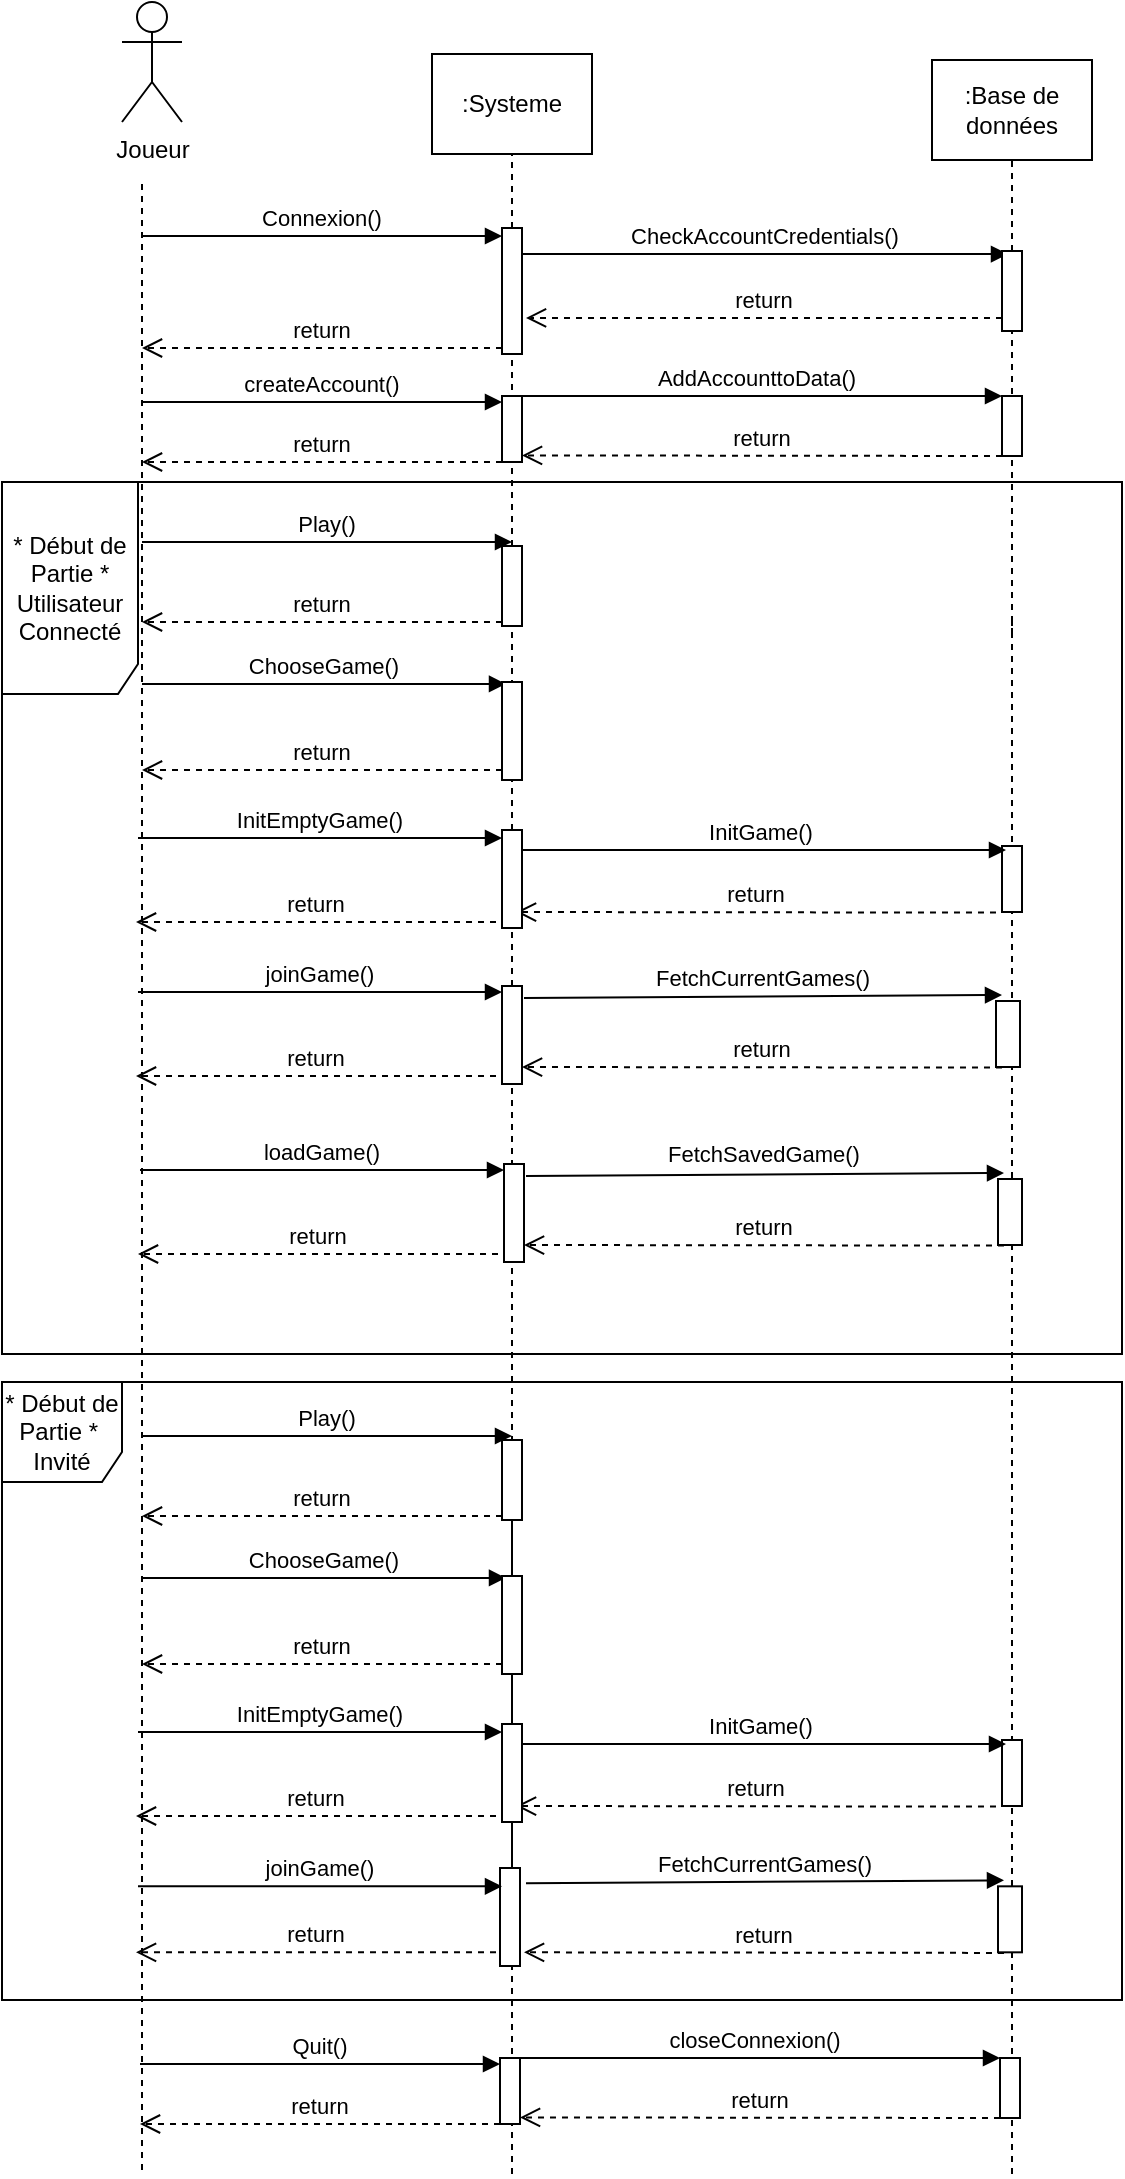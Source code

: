 <mxfile version="13.7.7" type="gitlab">
  <diagram id="kgpKYQtTHZ0yAKxKKP6v" name="Page-1">
    <mxGraphModel dx="981" dy="574" grid="0" gridSize="10" guides="1" tooltips="1" connect="1" arrows="1" fold="1" page="1" pageScale="1" pageWidth="850" pageHeight="1100" background="#ffffff" math="0" shadow="0">
      <root>
        <mxCell id="0" />
        <mxCell id="1" parent="0" />
        <mxCell id="LkClCWV3-tZvklI0jkfO-59" value="* Début de Partie *&amp;nbsp;&lt;br&gt;Invité" style="shape=umlFrame;whiteSpace=wrap;html=1;fillColor=none;width=60;height=50;" parent="1" vertex="1">
          <mxGeometry x="10" y="700" width="560" height="309" as="geometry" />
        </mxCell>
        <mxCell id="LkClCWV3-tZvklI0jkfO-49" value="* Début de Partie * Utilisateur Connecté" style="shape=umlFrame;whiteSpace=wrap;html=1;fillColor=none;width=68;height=106;" parent="1" vertex="1">
          <mxGeometry x="10" y="250" width="560" height="436" as="geometry" />
        </mxCell>
        <mxCell id="LkClCWV3-tZvklI0jkfO-1" value="Joueur" style="shape=umlActor;verticalLabelPosition=bottom;verticalAlign=top;html=1;outlineConnect=0;" parent="1" vertex="1">
          <mxGeometry x="70" y="10" width="30" height="60" as="geometry" />
        </mxCell>
        <mxCell id="LkClCWV3-tZvklI0jkfO-3" value="Connexion()" style="verticalAlign=bottom;endArrow=block;entryX=0;entryY=0;shadow=0;strokeWidth=1;" parent="1" edge="1">
          <mxGeometry relative="1" as="geometry">
            <mxPoint x="80" y="127" as="sourcePoint" />
            <mxPoint x="260" y="127.0" as="targetPoint" />
          </mxGeometry>
        </mxCell>
        <mxCell id="LkClCWV3-tZvklI0jkfO-4" value="return" style="verticalAlign=bottom;endArrow=open;dashed=1;endSize=8;shadow=0;strokeWidth=1;entryX=1.2;entryY=0.714;entryDx=0;entryDy=0;entryPerimeter=0;" parent="1" source="NwIOa7d9pvwit4-bKOf0-4" target="LkClCWV3-tZvklI0jkfO-11" edge="1">
          <mxGeometry relative="1" as="geometry">
            <mxPoint x="270" y="179" as="targetPoint" />
            <mxPoint x="450" y="179.0" as="sourcePoint" />
          </mxGeometry>
        </mxCell>
        <mxCell id="LkClCWV3-tZvklI0jkfO-6" value="" style="endArrow=none;dashed=1;html=1;" parent="1" edge="1">
          <mxGeometry width="50" height="50" relative="1" as="geometry">
            <mxPoint x="80" y="1094" as="sourcePoint" />
            <mxPoint x="80" y="100" as="targetPoint" />
          </mxGeometry>
        </mxCell>
        <mxCell id="LkClCWV3-tZvklI0jkfO-10" value="" style="endArrow=none;dashed=1;html=1;" parent="1" source="LkClCWV3-tZvklI0jkfO-11" edge="1">
          <mxGeometry width="50" height="50" relative="1" as="geometry">
            <mxPoint x="265" y="350" as="sourcePoint" />
            <mxPoint x="265" y="80" as="targetPoint" />
          </mxGeometry>
        </mxCell>
        <mxCell id="LkClCWV3-tZvklI0jkfO-11" value="" style="points=[];perimeter=orthogonalPerimeter;rounded=0;shadow=0;strokeWidth=1;" parent="1" vertex="1">
          <mxGeometry x="260" y="123" width="10" height="63" as="geometry" />
        </mxCell>
        <mxCell id="LkClCWV3-tZvklI0jkfO-12" value="" style="endArrow=none;dashed=1;html=1;" parent="1" source="NwIOa7d9pvwit4-bKOf0-10" target="LkClCWV3-tZvklI0jkfO-11" edge="1">
          <mxGeometry width="50" height="50" relative="1" as="geometry">
            <mxPoint x="265" y="660" as="sourcePoint" />
            <mxPoint x="265" y="80" as="targetPoint" />
          </mxGeometry>
        </mxCell>
        <mxCell id="LkClCWV3-tZvklI0jkfO-13" value=":Base de données" style="rounded=0;whiteSpace=wrap;html=1;" parent="1" vertex="1">
          <mxGeometry x="475" y="39" width="80" height="50" as="geometry" />
        </mxCell>
        <mxCell id="LkClCWV3-tZvklI0jkfO-15" value="" style="endArrow=none;dashed=1;html=1;" parent="1" source="NwIOa7d9pvwit4-bKOf0-4" edge="1">
          <mxGeometry width="50" height="50" relative="1" as="geometry">
            <mxPoint x="515" y="350" as="sourcePoint" />
            <mxPoint x="515" y="88" as="targetPoint" />
          </mxGeometry>
        </mxCell>
        <mxCell id="LkClCWV3-tZvklI0jkfO-17" value="" style="endArrow=none;dashed=1;html=1;" parent="1" edge="1">
          <mxGeometry width="50" height="50" relative="1" as="geometry">
            <mxPoint x="515" y="1096" as="sourcePoint" />
            <mxPoint x="515" y="320" as="targetPoint" />
          </mxGeometry>
        </mxCell>
        <mxCell id="LkClCWV3-tZvklI0jkfO-18" value=":Systeme" style="rounded=0;whiteSpace=wrap;html=1;" parent="1" vertex="1">
          <mxGeometry x="225" y="36" width="80" height="50" as="geometry" />
        </mxCell>
        <mxCell id="LkClCWV3-tZvklI0jkfO-26" value="createAccount()" style="verticalAlign=bottom;endArrow=block;entryX=0;entryY=0;shadow=0;strokeWidth=1;" parent="1" edge="1">
          <mxGeometry relative="1" as="geometry">
            <mxPoint x="80" y="210" as="sourcePoint" />
            <mxPoint x="260" y="210.0" as="targetPoint" />
          </mxGeometry>
        </mxCell>
        <mxCell id="LkClCWV3-tZvklI0jkfO-27" value="return" style="verticalAlign=bottom;endArrow=open;dashed=1;endSize=8;exitX=0;exitY=0.95;shadow=0;strokeWidth=1;" parent="1" edge="1">
          <mxGeometry relative="1" as="geometry">
            <mxPoint x="80" y="240" as="targetPoint" />
            <mxPoint x="260" y="240.0" as="sourcePoint" />
          </mxGeometry>
        </mxCell>
        <mxCell id="LkClCWV3-tZvklI0jkfO-28" value="" style="points=[];perimeter=orthogonalPerimeter;rounded=0;shadow=0;strokeWidth=1;" parent="1" vertex="1">
          <mxGeometry x="260" y="207" width="10" height="33" as="geometry" />
        </mxCell>
        <mxCell id="LkClCWV3-tZvklI0jkfO-30" value="Play()" style="verticalAlign=bottom;endArrow=block;shadow=0;strokeWidth=1;" parent="1" edge="1">
          <mxGeometry relative="1" as="geometry">
            <mxPoint x="80" y="280" as="sourcePoint" />
            <mxPoint x="265" y="280" as="targetPoint" />
            <Array as="points" />
            <mxPoint as="offset" />
          </mxGeometry>
        </mxCell>
        <mxCell id="LkClCWV3-tZvklI0jkfO-31" value="return" style="verticalAlign=bottom;endArrow=open;dashed=1;endSize=8;shadow=0;strokeWidth=1;" parent="1" source="NwIOa7d9pvwit4-bKOf0-10" edge="1">
          <mxGeometry relative="1" as="geometry">
            <mxPoint x="80" y="320" as="targetPoint" />
            <mxPoint x="510" y="320" as="sourcePoint" />
          </mxGeometry>
        </mxCell>
        <mxCell id="LkClCWV3-tZvklI0jkfO-35" value="" style="points=[];perimeter=orthogonalPerimeter;rounded=0;shadow=0;strokeWidth=1;" parent="1" vertex="1">
          <mxGeometry x="510" y="432" width="10" height="33" as="geometry" />
        </mxCell>
        <mxCell id="LkClCWV3-tZvklI0jkfO-43" value="" style="endArrow=none;dashed=1;html=1;" parent="1" edge="1">
          <mxGeometry width="50" height="50" relative="1" as="geometry">
            <mxPoint x="265" y="1096" as="sourcePoint" />
            <mxPoint x="265" y="550" as="targetPoint" />
          </mxGeometry>
        </mxCell>
        <mxCell id="NwIOa7d9pvwit4-bKOf0-3" value="CheckAccountCredentials()" style="verticalAlign=bottom;endArrow=block;entryX=0.3;entryY=0.038;shadow=0;strokeWidth=1;entryDx=0;entryDy=0;entryPerimeter=0;" parent="1" target="NwIOa7d9pvwit4-bKOf0-4" edge="1">
          <mxGeometry relative="1" as="geometry">
            <mxPoint x="270" y="136" as="sourcePoint" />
            <mxPoint x="450" y="137.0" as="targetPoint" />
          </mxGeometry>
        </mxCell>
        <mxCell id="NwIOa7d9pvwit4-bKOf0-4" value="" style="points=[];perimeter=orthogonalPerimeter;rounded=0;shadow=0;strokeWidth=1;" parent="1" vertex="1">
          <mxGeometry x="510" y="134.5" width="10" height="40" as="geometry" />
        </mxCell>
        <mxCell id="NwIOa7d9pvwit4-bKOf0-5" value="" style="endArrow=none;dashed=1;html=1;" parent="1" target="NwIOa7d9pvwit4-bKOf0-4" edge="1">
          <mxGeometry width="50" height="50" relative="1" as="geometry">
            <mxPoint x="515" y="326" as="sourcePoint" />
            <mxPoint x="515" y="88" as="targetPoint" />
          </mxGeometry>
        </mxCell>
        <mxCell id="NwIOa7d9pvwit4-bKOf0-6" value="return" style="verticalAlign=bottom;endArrow=open;dashed=1;endSize=8;exitX=0;exitY=0.95;shadow=0;strokeWidth=1;" parent="1" edge="1">
          <mxGeometry relative="1" as="geometry">
            <mxPoint x="80" y="183" as="targetPoint" />
            <mxPoint x="260" y="183.0" as="sourcePoint" />
          </mxGeometry>
        </mxCell>
        <mxCell id="NwIOa7d9pvwit4-bKOf0-7" value="AddAccounttoData()" style="verticalAlign=bottom;endArrow=block;entryX=0;entryY=0;shadow=0;strokeWidth=1;" parent="1" edge="1">
          <mxGeometry relative="1" as="geometry">
            <mxPoint x="265" y="207" as="sourcePoint" />
            <mxPoint x="510" y="207.0" as="targetPoint" />
          </mxGeometry>
        </mxCell>
        <mxCell id="NwIOa7d9pvwit4-bKOf0-8" value="return" style="verticalAlign=bottom;endArrow=open;dashed=1;endSize=8;exitX=0;exitY=0.95;shadow=0;strokeWidth=1;entryX=1;entryY=0.9;entryDx=0;entryDy=0;entryPerimeter=0;" parent="1" target="LkClCWV3-tZvklI0jkfO-28" edge="1">
          <mxGeometry relative="1" as="geometry">
            <mxPoint x="330" y="237" as="targetPoint" />
            <mxPoint x="510" y="237.0" as="sourcePoint" />
          </mxGeometry>
        </mxCell>
        <mxCell id="NwIOa7d9pvwit4-bKOf0-9" value="" style="points=[];perimeter=orthogonalPerimeter;rounded=0;shadow=0;strokeWidth=1;" parent="1" vertex="1">
          <mxGeometry x="510" y="207" width="10" height="30" as="geometry" />
        </mxCell>
        <mxCell id="NwIOa7d9pvwit4-bKOf0-10" value="" style="points=[];perimeter=orthogonalPerimeter;rounded=0;shadow=0;strokeWidth=1;" parent="1" vertex="1">
          <mxGeometry x="260" y="282" width="10" height="40" as="geometry" />
        </mxCell>
        <mxCell id="NwIOa7d9pvwit4-bKOf0-11" value="" style="endArrow=none;dashed=1;html=1;" parent="1" source="NwIOa7d9pvwit4-bKOf0-17" target="NwIOa7d9pvwit4-bKOf0-10" edge="1">
          <mxGeometry width="50" height="50" relative="1" as="geometry">
            <mxPoint x="265" y="520" as="sourcePoint" />
            <mxPoint x="265" y="186" as="targetPoint" />
          </mxGeometry>
        </mxCell>
        <mxCell id="NwIOa7d9pvwit4-bKOf0-12" value="ChooseGame()" style="verticalAlign=bottom;endArrow=block;shadow=0;strokeWidth=1;entryX=0.2;entryY=0.02;entryDx=0;entryDy=0;entryPerimeter=0;" parent="1" target="NwIOa7d9pvwit4-bKOf0-14" edge="1">
          <mxGeometry relative="1" as="geometry">
            <mxPoint x="80" y="351" as="sourcePoint" />
            <mxPoint x="265" y="354" as="targetPoint" />
            <Array as="points" />
            <mxPoint as="offset" />
          </mxGeometry>
        </mxCell>
        <mxCell id="NwIOa7d9pvwit4-bKOf0-13" value="return" style="verticalAlign=bottom;endArrow=open;dashed=1;endSize=8;shadow=0;strokeWidth=1;" parent="1" source="NwIOa7d9pvwit4-bKOf0-14" edge="1">
          <mxGeometry relative="1" as="geometry">
            <mxPoint x="80" y="394" as="targetPoint" />
            <mxPoint x="510" y="394" as="sourcePoint" />
          </mxGeometry>
        </mxCell>
        <mxCell id="NwIOa7d9pvwit4-bKOf0-14" value="" style="points=[];perimeter=orthogonalPerimeter;rounded=0;shadow=0;strokeWidth=1;" parent="1" vertex="1">
          <mxGeometry x="260" y="350" width="10" height="49" as="geometry" />
        </mxCell>
        <mxCell id="NwIOa7d9pvwit4-bKOf0-15" value="InitGame()" style="verticalAlign=bottom;endArrow=block;entryX=0;entryY=0;shadow=0;strokeWidth=1;" parent="1" edge="1">
          <mxGeometry relative="1" as="geometry">
            <mxPoint x="267" y="434" as="sourcePoint" />
            <mxPoint x="512" y="434.0" as="targetPoint" />
          </mxGeometry>
        </mxCell>
        <mxCell id="NwIOa7d9pvwit4-bKOf0-16" value="return" style="verticalAlign=bottom;endArrow=open;dashed=1;endSize=8;exitX=0;exitY=0.95;shadow=0;strokeWidth=1;entryX=1;entryY=0.9;entryDx=0;entryDy=0;entryPerimeter=0;" parent="1" edge="1">
          <mxGeometry relative="1" as="geometry">
            <mxPoint x="267" y="465.0" as="targetPoint" />
            <mxPoint x="507" y="465.3" as="sourcePoint" />
          </mxGeometry>
        </mxCell>
        <mxCell id="NwIOa7d9pvwit4-bKOf0-17" value="" style="points=[];perimeter=orthogonalPerimeter;rounded=0;shadow=0;strokeWidth=1;" parent="1" vertex="1">
          <mxGeometry x="260" y="424" width="10" height="49" as="geometry" />
        </mxCell>
        <mxCell id="NwIOa7d9pvwit4-bKOf0-18" value="" style="endArrow=none;dashed=1;html=1;" parent="1" target="NwIOa7d9pvwit4-bKOf0-17" edge="1">
          <mxGeometry width="50" height="50" relative="1" as="geometry">
            <mxPoint x="265" y="520" as="sourcePoint" />
            <mxPoint x="265" y="322" as="targetPoint" />
          </mxGeometry>
        </mxCell>
        <mxCell id="NwIOa7d9pvwit4-bKOf0-19" value="InitEmptyGame()" style="verticalAlign=bottom;endArrow=block;shadow=0;strokeWidth=1;entryX=0.2;entryY=0.02;entryDx=0;entryDy=0;entryPerimeter=0;" parent="1" edge="1">
          <mxGeometry relative="1" as="geometry">
            <mxPoint x="78" y="428.02" as="sourcePoint" />
            <mxPoint x="260" y="428" as="targetPoint" />
            <Array as="points" />
            <mxPoint as="offset" />
          </mxGeometry>
        </mxCell>
        <mxCell id="NwIOa7d9pvwit4-bKOf0-20" value="return" style="verticalAlign=bottom;endArrow=open;dashed=1;endSize=8;shadow=0;strokeWidth=1;" parent="1" edge="1">
          <mxGeometry relative="1" as="geometry">
            <mxPoint x="77" y="470" as="targetPoint" />
            <mxPoint x="257" y="470" as="sourcePoint" />
          </mxGeometry>
        </mxCell>
        <mxCell id="TH6nzmVZ2wGRoc9XE--y-1" value="" style="points=[];perimeter=orthogonalPerimeter;rounded=0;shadow=0;strokeWidth=1;" vertex="1" parent="1">
          <mxGeometry x="260" y="502" width="10" height="49" as="geometry" />
        </mxCell>
        <mxCell id="TH6nzmVZ2wGRoc9XE--y-2" value="joinGame()" style="verticalAlign=bottom;endArrow=block;shadow=0;strokeWidth=1;entryX=0.2;entryY=0.02;entryDx=0;entryDy=0;entryPerimeter=0;" edge="1" parent="1">
          <mxGeometry relative="1" as="geometry">
            <mxPoint x="78" y="505.02" as="sourcePoint" />
            <mxPoint x="260" y="505" as="targetPoint" />
            <Array as="points" />
            <mxPoint as="offset" />
          </mxGeometry>
        </mxCell>
        <mxCell id="TH6nzmVZ2wGRoc9XE--y-3" value="return" style="verticalAlign=bottom;endArrow=open;dashed=1;endSize=8;shadow=0;strokeWidth=1;" edge="1" parent="1">
          <mxGeometry relative="1" as="geometry">
            <mxPoint x="77" y="547" as="targetPoint" />
            <mxPoint x="257" y="547" as="sourcePoint" />
          </mxGeometry>
        </mxCell>
        <mxCell id="TH6nzmVZ2wGRoc9XE--y-4" value="" style="points=[];perimeter=orthogonalPerimeter;rounded=0;shadow=0;strokeWidth=1;" vertex="1" parent="1">
          <mxGeometry x="507" y="509.5" width="12" height="33" as="geometry" />
        </mxCell>
        <mxCell id="TH6nzmVZ2wGRoc9XE--y-5" value="FetchCurrentGames()" style="verticalAlign=bottom;endArrow=block;shadow=0;strokeWidth=1;exitX=1.1;exitY=0.122;exitDx=0;exitDy=0;exitPerimeter=0;" edge="1" parent="1" source="TH6nzmVZ2wGRoc9XE--y-1">
          <mxGeometry relative="1" as="geometry">
            <mxPoint x="270" y="506" as="sourcePoint" />
            <mxPoint x="510" y="506.5" as="targetPoint" />
          </mxGeometry>
        </mxCell>
        <mxCell id="TH6nzmVZ2wGRoc9XE--y-6" value="return" style="verticalAlign=bottom;endArrow=open;dashed=1;endSize=8;exitX=0;exitY=0.95;shadow=0;strokeWidth=1;entryX=1;entryY=0.9;entryDx=0;entryDy=0;entryPerimeter=0;" edge="1" parent="1">
          <mxGeometry relative="1" as="geometry">
            <mxPoint x="270" y="542.5" as="targetPoint" />
            <mxPoint x="510" y="542.8" as="sourcePoint" />
          </mxGeometry>
        </mxCell>
        <mxCell id="TH6nzmVZ2wGRoc9XE--y-8" value="" style="points=[];perimeter=orthogonalPerimeter;rounded=0;shadow=0;strokeWidth=1;" vertex="1" parent="1">
          <mxGeometry x="261" y="591" width="10" height="49" as="geometry" />
        </mxCell>
        <mxCell id="TH6nzmVZ2wGRoc9XE--y-9" value="loadGame()" style="verticalAlign=bottom;endArrow=block;shadow=0;strokeWidth=1;entryX=0.2;entryY=0.02;entryDx=0;entryDy=0;entryPerimeter=0;" edge="1" parent="1">
          <mxGeometry relative="1" as="geometry">
            <mxPoint x="79" y="594.02" as="sourcePoint" />
            <mxPoint x="261" y="594" as="targetPoint" />
            <Array as="points" />
            <mxPoint as="offset" />
          </mxGeometry>
        </mxCell>
        <mxCell id="TH6nzmVZ2wGRoc9XE--y-10" value="return" style="verticalAlign=bottom;endArrow=open;dashed=1;endSize=8;shadow=0;strokeWidth=1;" edge="1" parent="1">
          <mxGeometry relative="1" as="geometry">
            <mxPoint x="78" y="636" as="targetPoint" />
            <mxPoint x="258" y="636" as="sourcePoint" />
          </mxGeometry>
        </mxCell>
        <mxCell id="TH6nzmVZ2wGRoc9XE--y-11" value="" style="points=[];perimeter=orthogonalPerimeter;rounded=0;shadow=0;strokeWidth=1;" vertex="1" parent="1">
          <mxGeometry x="508" y="598.5" width="12" height="33" as="geometry" />
        </mxCell>
        <mxCell id="TH6nzmVZ2wGRoc9XE--y-12" value="FetchSavedGame()" style="verticalAlign=bottom;endArrow=block;shadow=0;strokeWidth=1;exitX=1.1;exitY=0.122;exitDx=0;exitDy=0;exitPerimeter=0;" edge="1" parent="1" source="TH6nzmVZ2wGRoc9XE--y-8">
          <mxGeometry x="-0.004" y="1" relative="1" as="geometry">
            <mxPoint x="271" y="595" as="sourcePoint" />
            <mxPoint x="511" y="595.5" as="targetPoint" />
            <mxPoint as="offset" />
          </mxGeometry>
        </mxCell>
        <mxCell id="TH6nzmVZ2wGRoc9XE--y-13" value="return" style="verticalAlign=bottom;endArrow=open;dashed=1;endSize=8;exitX=0;exitY=0.95;shadow=0;strokeWidth=1;entryX=1;entryY=0.9;entryDx=0;entryDy=0;entryPerimeter=0;" edge="1" parent="1">
          <mxGeometry relative="1" as="geometry">
            <mxPoint x="271" y="631.5" as="targetPoint" />
            <mxPoint x="511" y="631.8" as="sourcePoint" />
          </mxGeometry>
        </mxCell>
        <mxCell id="TH6nzmVZ2wGRoc9XE--y-14" value="Play()" style="verticalAlign=bottom;endArrow=block;shadow=0;strokeWidth=1;" edge="1" parent="1">
          <mxGeometry relative="1" as="geometry">
            <mxPoint x="80" y="727" as="sourcePoint" />
            <mxPoint x="265" y="727" as="targetPoint" />
            <Array as="points" />
            <mxPoint as="offset" />
          </mxGeometry>
        </mxCell>
        <mxCell id="TH6nzmVZ2wGRoc9XE--y-15" value="return" style="verticalAlign=bottom;endArrow=open;dashed=1;endSize=8;shadow=0;strokeWidth=1;" edge="1" parent="1" source="TH6nzmVZ2wGRoc9XE--y-17">
          <mxGeometry relative="1" as="geometry">
            <mxPoint x="80" y="767" as="targetPoint" />
            <mxPoint x="510" y="767" as="sourcePoint" />
          </mxGeometry>
        </mxCell>
        <mxCell id="TH6nzmVZ2wGRoc9XE--y-16" value="" style="points=[];perimeter=orthogonalPerimeter;rounded=0;shadow=0;strokeWidth=1;" vertex="1" parent="1">
          <mxGeometry x="510" y="879" width="10" height="33" as="geometry" />
        </mxCell>
        <mxCell id="TH6nzmVZ2wGRoc9XE--y-17" value="" style="points=[];perimeter=orthogonalPerimeter;rounded=0;shadow=0;strokeWidth=1;" vertex="1" parent="1">
          <mxGeometry x="260" y="729" width="10" height="40" as="geometry" />
        </mxCell>
        <mxCell id="TH6nzmVZ2wGRoc9XE--y-18" value="" style="endArrow=none;dashed=1;html=1;" edge="1" parent="1" source="TH6nzmVZ2wGRoc9XE--y-24" target="TH6nzmVZ2wGRoc9XE--y-17">
          <mxGeometry width="50" height="50" relative="1" as="geometry">
            <mxPoint x="265" y="967" as="sourcePoint" />
            <mxPoint x="265" y="633" as="targetPoint" />
          </mxGeometry>
        </mxCell>
        <mxCell id="TH6nzmVZ2wGRoc9XE--y-19" value="ChooseGame()" style="verticalAlign=bottom;endArrow=block;shadow=0;strokeWidth=1;entryX=0.2;entryY=0.02;entryDx=0;entryDy=0;entryPerimeter=0;" edge="1" parent="1" target="TH6nzmVZ2wGRoc9XE--y-21">
          <mxGeometry relative="1" as="geometry">
            <mxPoint x="80" y="798" as="sourcePoint" />
            <mxPoint x="265" y="801" as="targetPoint" />
            <Array as="points" />
            <mxPoint as="offset" />
          </mxGeometry>
        </mxCell>
        <mxCell id="TH6nzmVZ2wGRoc9XE--y-20" value="return" style="verticalAlign=bottom;endArrow=open;dashed=1;endSize=8;shadow=0;strokeWidth=1;" edge="1" parent="1" source="TH6nzmVZ2wGRoc9XE--y-21">
          <mxGeometry relative="1" as="geometry">
            <mxPoint x="80" y="841" as="targetPoint" />
            <mxPoint x="510" y="841" as="sourcePoint" />
          </mxGeometry>
        </mxCell>
        <mxCell id="TH6nzmVZ2wGRoc9XE--y-21" value="" style="points=[];perimeter=orthogonalPerimeter;rounded=0;shadow=0;strokeWidth=1;" vertex="1" parent="1">
          <mxGeometry x="260" y="797" width="10" height="49" as="geometry" />
        </mxCell>
        <mxCell id="TH6nzmVZ2wGRoc9XE--y-22" value="InitGame()" style="verticalAlign=bottom;endArrow=block;entryX=0;entryY=0;shadow=0;strokeWidth=1;" edge="1" parent="1">
          <mxGeometry relative="1" as="geometry">
            <mxPoint x="267" y="881" as="sourcePoint" />
            <mxPoint x="512" y="881.0" as="targetPoint" />
          </mxGeometry>
        </mxCell>
        <mxCell id="TH6nzmVZ2wGRoc9XE--y-23" value="return" style="verticalAlign=bottom;endArrow=open;dashed=1;endSize=8;exitX=0;exitY=0.95;shadow=0;strokeWidth=1;entryX=1;entryY=0.9;entryDx=0;entryDy=0;entryPerimeter=0;" edge="1" parent="1">
          <mxGeometry relative="1" as="geometry">
            <mxPoint x="267" y="912" as="targetPoint" />
            <mxPoint x="507" y="912.3" as="sourcePoint" />
          </mxGeometry>
        </mxCell>
        <mxCell id="TH6nzmVZ2wGRoc9XE--y-24" value="" style="points=[];perimeter=orthogonalPerimeter;rounded=0;shadow=0;strokeWidth=1;" vertex="1" parent="1">
          <mxGeometry x="260" y="871" width="10" height="49" as="geometry" />
        </mxCell>
        <mxCell id="TH6nzmVZ2wGRoc9XE--y-25" value="" style="endArrow=none;dashed=1;html=1;" edge="1" parent="1" target="TH6nzmVZ2wGRoc9XE--y-24">
          <mxGeometry width="50" height="50" relative="1" as="geometry">
            <mxPoint x="265" y="967" as="sourcePoint" />
            <mxPoint x="265" y="769" as="targetPoint" />
          </mxGeometry>
        </mxCell>
        <mxCell id="TH6nzmVZ2wGRoc9XE--y-26" value="InitEmptyGame()" style="verticalAlign=bottom;endArrow=block;shadow=0;strokeWidth=1;entryX=0.2;entryY=0.02;entryDx=0;entryDy=0;entryPerimeter=0;" edge="1" parent="1">
          <mxGeometry relative="1" as="geometry">
            <mxPoint x="78" y="875.02" as="sourcePoint" />
            <mxPoint x="260" y="875.0" as="targetPoint" />
            <Array as="points" />
            <mxPoint as="offset" />
          </mxGeometry>
        </mxCell>
        <mxCell id="TH6nzmVZ2wGRoc9XE--y-27" value="return" style="verticalAlign=bottom;endArrow=open;dashed=1;endSize=8;shadow=0;strokeWidth=1;" edge="1" parent="1">
          <mxGeometry relative="1" as="geometry">
            <mxPoint x="77" y="917" as="targetPoint" />
            <mxPoint x="257" y="917" as="sourcePoint" />
          </mxGeometry>
        </mxCell>
        <mxCell id="TH6nzmVZ2wGRoc9XE--y-28" value="" style="points=[];perimeter=orthogonalPerimeter;rounded=0;shadow=0;strokeWidth=1;" vertex="1" parent="1">
          <mxGeometry x="259" y="943" width="10" height="49" as="geometry" />
        </mxCell>
        <mxCell id="TH6nzmVZ2wGRoc9XE--y-29" value="joinGame()" style="verticalAlign=bottom;endArrow=block;shadow=0;strokeWidth=1;entryX=0.2;entryY=0.02;entryDx=0;entryDy=0;entryPerimeter=0;" edge="1" parent="1">
          <mxGeometry relative="1" as="geometry">
            <mxPoint x="78" y="952.18" as="sourcePoint" />
            <mxPoint x="260" y="952.16" as="targetPoint" />
            <Array as="points" />
            <mxPoint as="offset" />
          </mxGeometry>
        </mxCell>
        <mxCell id="TH6nzmVZ2wGRoc9XE--y-30" value="return" style="verticalAlign=bottom;endArrow=open;dashed=1;endSize=8;shadow=0;strokeWidth=1;" edge="1" parent="1">
          <mxGeometry relative="1" as="geometry">
            <mxPoint x="77" y="985.16" as="targetPoint" />
            <mxPoint x="257" y="985.16" as="sourcePoint" />
          </mxGeometry>
        </mxCell>
        <mxCell id="TH6nzmVZ2wGRoc9XE--y-31" value="" style="points=[];perimeter=orthogonalPerimeter;rounded=0;shadow=0;strokeWidth=1;" vertex="1" parent="1">
          <mxGeometry x="508" y="952.16" width="12" height="33" as="geometry" />
        </mxCell>
        <mxCell id="TH6nzmVZ2wGRoc9XE--y-32" value="FetchCurrentGames()" style="verticalAlign=bottom;endArrow=block;shadow=0;strokeWidth=1;exitX=1.1;exitY=0.122;exitDx=0;exitDy=0;exitPerimeter=0;" edge="1" parent="1">
          <mxGeometry relative="1" as="geometry">
            <mxPoint x="272" y="950.638" as="sourcePoint" />
            <mxPoint x="511" y="949.16" as="targetPoint" />
          </mxGeometry>
        </mxCell>
        <mxCell id="TH6nzmVZ2wGRoc9XE--y-33" value="return" style="verticalAlign=bottom;endArrow=open;dashed=1;endSize=8;exitX=0;exitY=0.95;shadow=0;strokeWidth=1;entryX=1;entryY=0.9;entryDx=0;entryDy=0;entryPerimeter=0;" edge="1" parent="1">
          <mxGeometry relative="1" as="geometry">
            <mxPoint x="271" y="985.16" as="targetPoint" />
            <mxPoint x="511" y="985.46" as="sourcePoint" />
          </mxGeometry>
        </mxCell>
        <mxCell id="TH6nzmVZ2wGRoc9XE--y-34" value="Quit()" style="verticalAlign=bottom;endArrow=block;entryX=0;entryY=0;shadow=0;strokeWidth=1;" edge="1" parent="1">
          <mxGeometry relative="1" as="geometry">
            <mxPoint x="79" y="1041" as="sourcePoint" />
            <mxPoint x="259" y="1041" as="targetPoint" />
          </mxGeometry>
        </mxCell>
        <mxCell id="TH6nzmVZ2wGRoc9XE--y-35" value="return" style="verticalAlign=bottom;endArrow=open;dashed=1;endSize=8;exitX=0;exitY=0.95;shadow=0;strokeWidth=1;" edge="1" parent="1">
          <mxGeometry relative="1" as="geometry">
            <mxPoint x="79" y="1071" as="targetPoint" />
            <mxPoint x="259" y="1071" as="sourcePoint" />
          </mxGeometry>
        </mxCell>
        <mxCell id="TH6nzmVZ2wGRoc9XE--y-36" value="" style="points=[];perimeter=orthogonalPerimeter;rounded=0;shadow=0;strokeWidth=1;" vertex="1" parent="1">
          <mxGeometry x="259" y="1038" width="10" height="33" as="geometry" />
        </mxCell>
        <mxCell id="TH6nzmVZ2wGRoc9XE--y-37" value="closeConnexion()" style="verticalAlign=bottom;endArrow=block;entryX=0;entryY=0;shadow=0;strokeWidth=1;" edge="1" parent="1">
          <mxGeometry relative="1" as="geometry">
            <mxPoint x="264" y="1038" as="sourcePoint" />
            <mxPoint x="509" y="1038" as="targetPoint" />
          </mxGeometry>
        </mxCell>
        <mxCell id="TH6nzmVZ2wGRoc9XE--y-38" value="return" style="verticalAlign=bottom;endArrow=open;dashed=1;endSize=8;exitX=0;exitY=0.95;shadow=0;strokeWidth=1;entryX=1;entryY=0.9;entryDx=0;entryDy=0;entryPerimeter=0;" edge="1" parent="1" target="TH6nzmVZ2wGRoc9XE--y-36">
          <mxGeometry relative="1" as="geometry">
            <mxPoint x="329" y="1068" as="targetPoint" />
            <mxPoint x="509" y="1068.0" as="sourcePoint" />
          </mxGeometry>
        </mxCell>
        <mxCell id="TH6nzmVZ2wGRoc9XE--y-39" value="" style="points=[];perimeter=orthogonalPerimeter;rounded=0;shadow=0;strokeWidth=1;" vertex="1" parent="1">
          <mxGeometry x="509" y="1038" width="10" height="30" as="geometry" />
        </mxCell>
      </root>
    </mxGraphModel>
  </diagram>
</mxfile>

